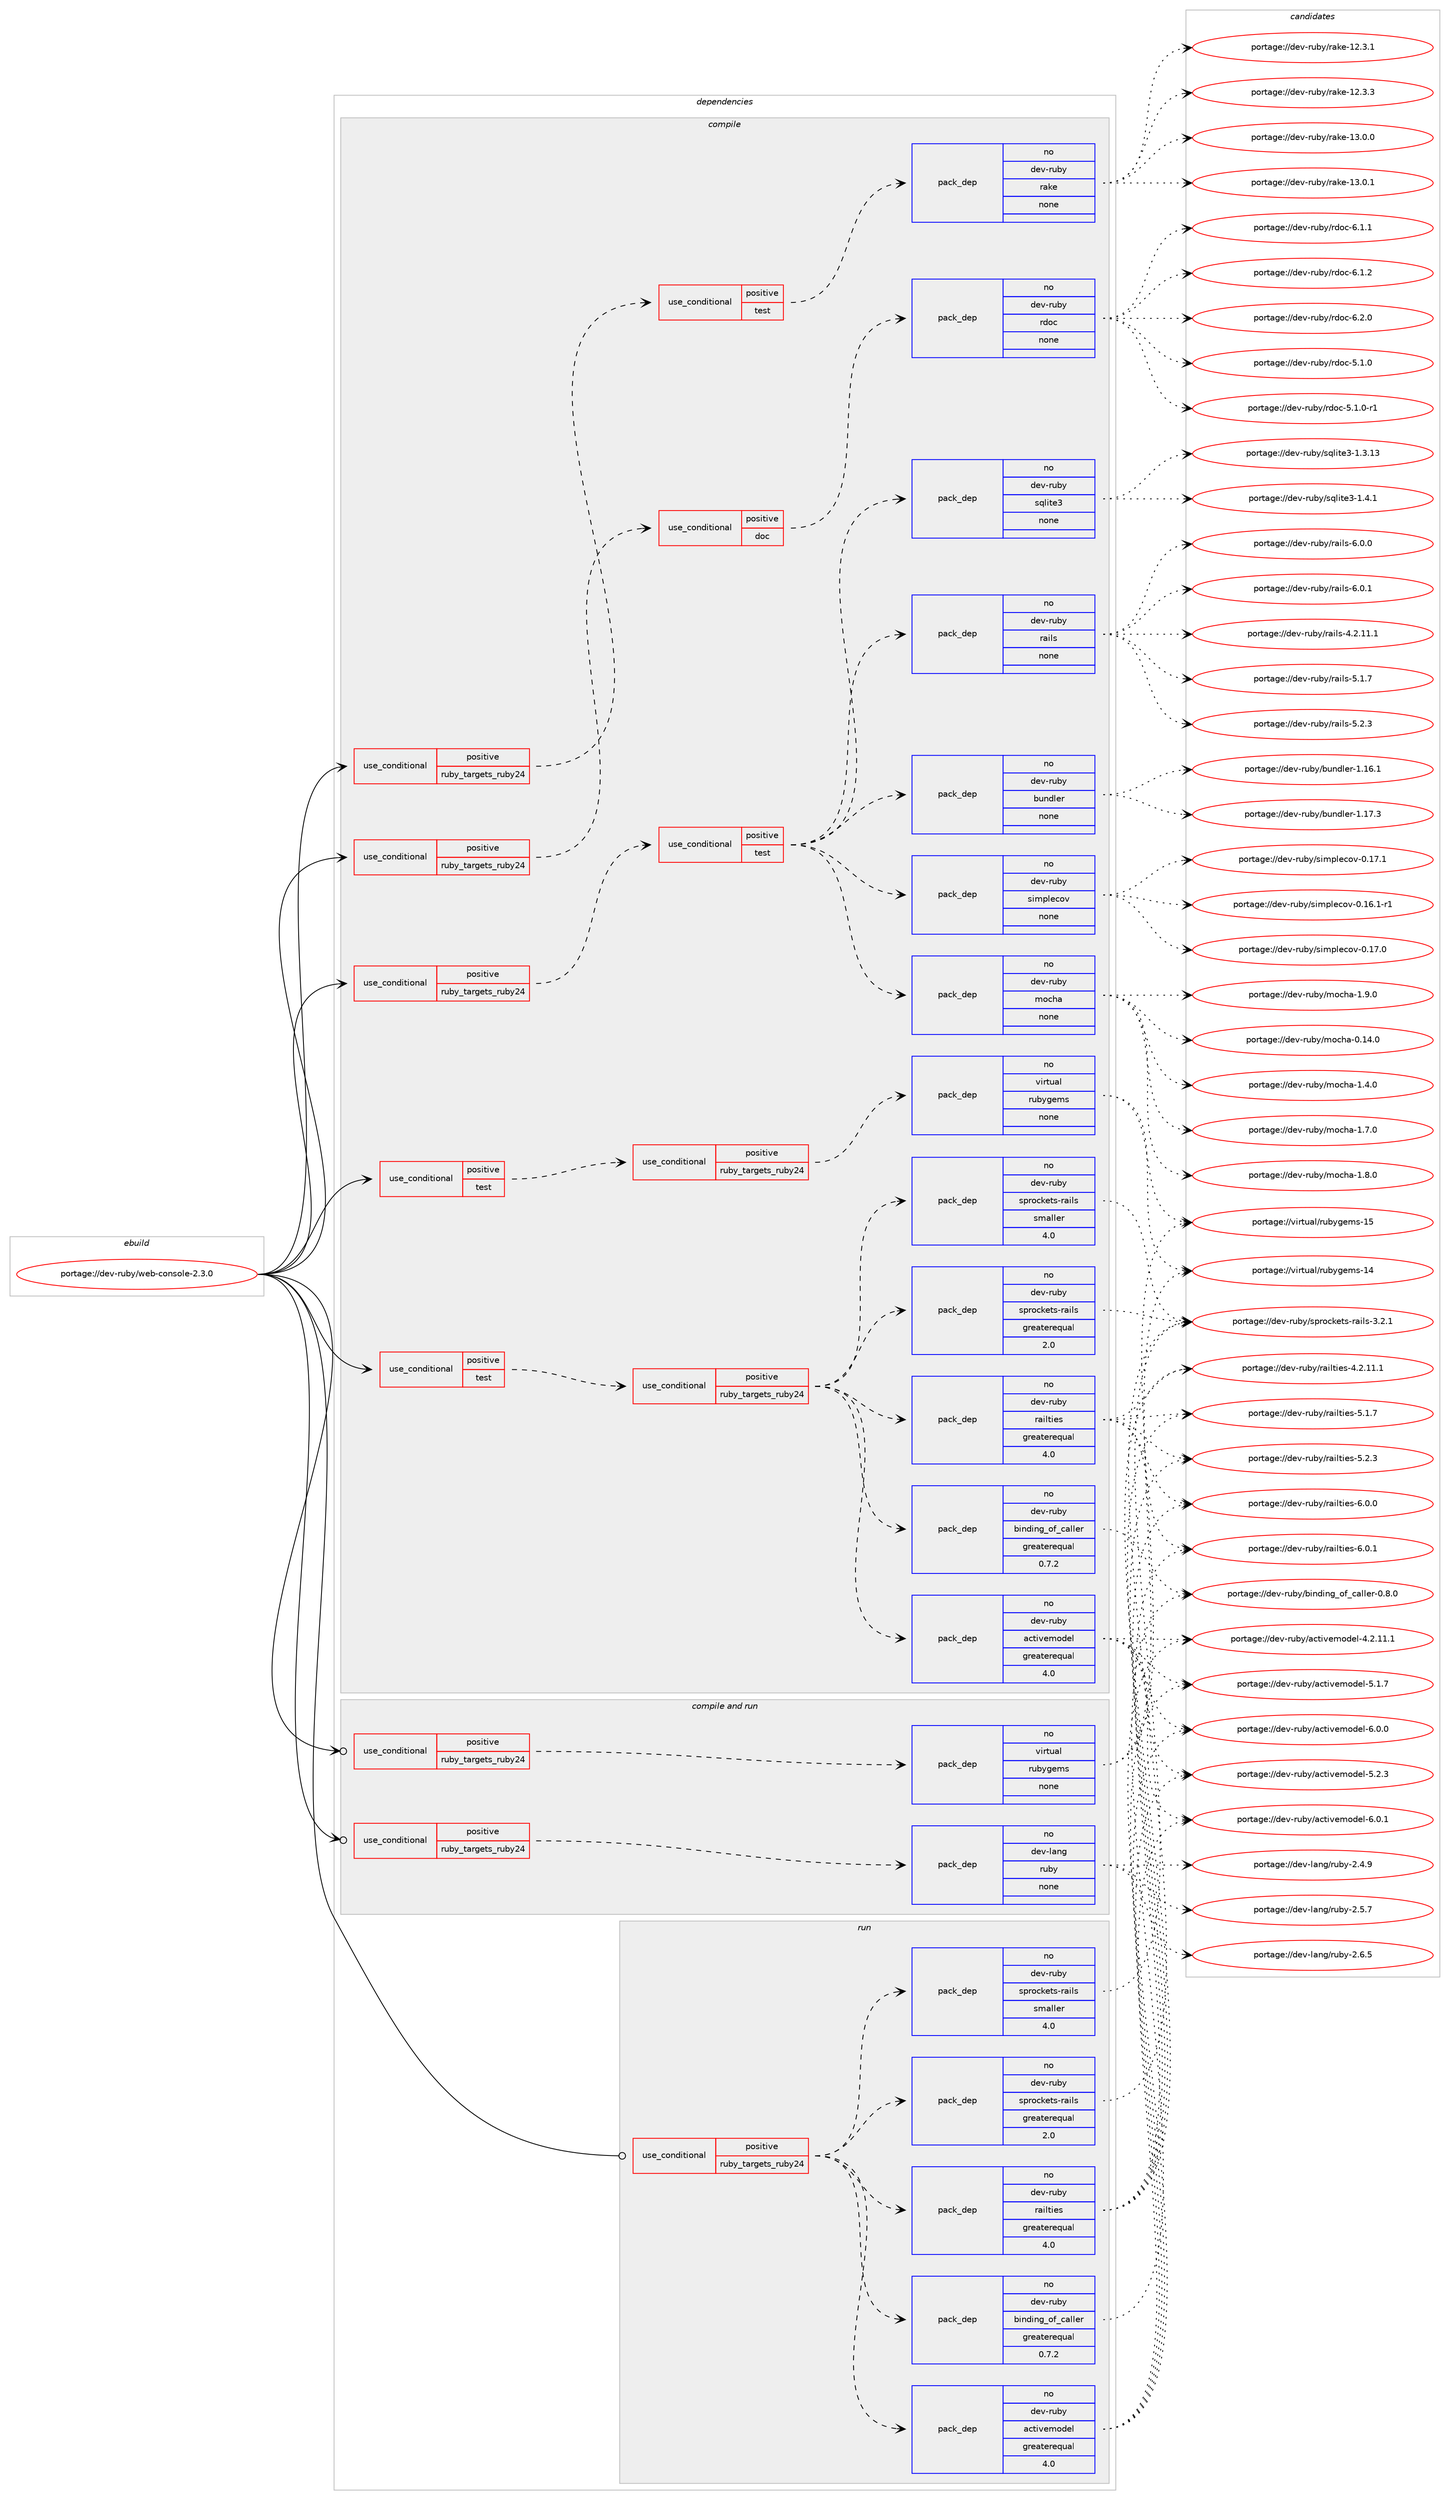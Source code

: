 digraph prolog {

# *************
# Graph options
# *************

newrank=true;
concentrate=true;
compound=true;
graph [rankdir=LR,fontname=Helvetica,fontsize=10,ranksep=1.5];#, ranksep=2.5, nodesep=0.2];
edge  [arrowhead=vee];
node  [fontname=Helvetica,fontsize=10];

# **********
# The ebuild
# **********

subgraph cluster_leftcol {
color=gray;
rank=same;
label=<<i>ebuild</i>>;
id [label="portage://dev-ruby/web-console-2.3.0", color=red, width=4, href="../dev-ruby/web-console-2.3.0.svg"];
}

# ****************
# The dependencies
# ****************

subgraph cluster_midcol {
color=gray;
label=<<i>dependencies</i>>;
subgraph cluster_compile {
fillcolor="#eeeeee";
style=filled;
label=<<i>compile</i>>;
subgraph cond69416 {
dependency255511 [label=<<TABLE BORDER="0" CELLBORDER="1" CELLSPACING="0" CELLPADDING="4"><TR><TD ROWSPAN="3" CELLPADDING="10">use_conditional</TD></TR><TR><TD>positive</TD></TR><TR><TD>ruby_targets_ruby24</TD></TR></TABLE>>, shape=none, color=red];
subgraph cond69417 {
dependency255512 [label=<<TABLE BORDER="0" CELLBORDER="1" CELLSPACING="0" CELLPADDING="4"><TR><TD ROWSPAN="3" CELLPADDING="10">use_conditional</TD></TR><TR><TD>positive</TD></TR><TR><TD>doc</TD></TR></TABLE>>, shape=none, color=red];
subgraph pack182536 {
dependency255513 [label=<<TABLE BORDER="0" CELLBORDER="1" CELLSPACING="0" CELLPADDING="4" WIDTH="220"><TR><TD ROWSPAN="6" CELLPADDING="30">pack_dep</TD></TR><TR><TD WIDTH="110">no</TD></TR><TR><TD>dev-ruby</TD></TR><TR><TD>rdoc</TD></TR><TR><TD>none</TD></TR><TR><TD></TD></TR></TABLE>>, shape=none, color=blue];
}
dependency255512:e -> dependency255513:w [weight=20,style="dashed",arrowhead="vee"];
}
dependency255511:e -> dependency255512:w [weight=20,style="dashed",arrowhead="vee"];
}
id:e -> dependency255511:w [weight=20,style="solid",arrowhead="vee"];
subgraph cond69418 {
dependency255514 [label=<<TABLE BORDER="0" CELLBORDER="1" CELLSPACING="0" CELLPADDING="4"><TR><TD ROWSPAN="3" CELLPADDING="10">use_conditional</TD></TR><TR><TD>positive</TD></TR><TR><TD>ruby_targets_ruby24</TD></TR></TABLE>>, shape=none, color=red];
subgraph cond69419 {
dependency255515 [label=<<TABLE BORDER="0" CELLBORDER="1" CELLSPACING="0" CELLPADDING="4"><TR><TD ROWSPAN="3" CELLPADDING="10">use_conditional</TD></TR><TR><TD>positive</TD></TR><TR><TD>test</TD></TR></TABLE>>, shape=none, color=red];
subgraph pack182537 {
dependency255516 [label=<<TABLE BORDER="0" CELLBORDER="1" CELLSPACING="0" CELLPADDING="4" WIDTH="220"><TR><TD ROWSPAN="6" CELLPADDING="30">pack_dep</TD></TR><TR><TD WIDTH="110">no</TD></TR><TR><TD>dev-ruby</TD></TR><TR><TD>bundler</TD></TR><TR><TD>none</TD></TR><TR><TD></TD></TR></TABLE>>, shape=none, color=blue];
}
dependency255515:e -> dependency255516:w [weight=20,style="dashed",arrowhead="vee"];
subgraph pack182538 {
dependency255517 [label=<<TABLE BORDER="0" CELLBORDER="1" CELLSPACING="0" CELLPADDING="4" WIDTH="220"><TR><TD ROWSPAN="6" CELLPADDING="30">pack_dep</TD></TR><TR><TD WIDTH="110">no</TD></TR><TR><TD>dev-ruby</TD></TR><TR><TD>rails</TD></TR><TR><TD>none</TD></TR><TR><TD></TD></TR></TABLE>>, shape=none, color=blue];
}
dependency255515:e -> dependency255517:w [weight=20,style="dashed",arrowhead="vee"];
subgraph pack182539 {
dependency255518 [label=<<TABLE BORDER="0" CELLBORDER="1" CELLSPACING="0" CELLPADDING="4" WIDTH="220"><TR><TD ROWSPAN="6" CELLPADDING="30">pack_dep</TD></TR><TR><TD WIDTH="110">no</TD></TR><TR><TD>dev-ruby</TD></TR><TR><TD>sqlite3</TD></TR><TR><TD>none</TD></TR><TR><TD></TD></TR></TABLE>>, shape=none, color=blue];
}
dependency255515:e -> dependency255518:w [weight=20,style="dashed",arrowhead="vee"];
subgraph pack182540 {
dependency255519 [label=<<TABLE BORDER="0" CELLBORDER="1" CELLSPACING="0" CELLPADDING="4" WIDTH="220"><TR><TD ROWSPAN="6" CELLPADDING="30">pack_dep</TD></TR><TR><TD WIDTH="110">no</TD></TR><TR><TD>dev-ruby</TD></TR><TR><TD>mocha</TD></TR><TR><TD>none</TD></TR><TR><TD></TD></TR></TABLE>>, shape=none, color=blue];
}
dependency255515:e -> dependency255519:w [weight=20,style="dashed",arrowhead="vee"];
subgraph pack182541 {
dependency255520 [label=<<TABLE BORDER="0" CELLBORDER="1" CELLSPACING="0" CELLPADDING="4" WIDTH="220"><TR><TD ROWSPAN="6" CELLPADDING="30">pack_dep</TD></TR><TR><TD WIDTH="110">no</TD></TR><TR><TD>dev-ruby</TD></TR><TR><TD>simplecov</TD></TR><TR><TD>none</TD></TR><TR><TD></TD></TR></TABLE>>, shape=none, color=blue];
}
dependency255515:e -> dependency255520:w [weight=20,style="dashed",arrowhead="vee"];
}
dependency255514:e -> dependency255515:w [weight=20,style="dashed",arrowhead="vee"];
}
id:e -> dependency255514:w [weight=20,style="solid",arrowhead="vee"];
subgraph cond69420 {
dependency255521 [label=<<TABLE BORDER="0" CELLBORDER="1" CELLSPACING="0" CELLPADDING="4"><TR><TD ROWSPAN="3" CELLPADDING="10">use_conditional</TD></TR><TR><TD>positive</TD></TR><TR><TD>ruby_targets_ruby24</TD></TR></TABLE>>, shape=none, color=red];
subgraph cond69421 {
dependency255522 [label=<<TABLE BORDER="0" CELLBORDER="1" CELLSPACING="0" CELLPADDING="4"><TR><TD ROWSPAN="3" CELLPADDING="10">use_conditional</TD></TR><TR><TD>positive</TD></TR><TR><TD>test</TD></TR></TABLE>>, shape=none, color=red];
subgraph pack182542 {
dependency255523 [label=<<TABLE BORDER="0" CELLBORDER="1" CELLSPACING="0" CELLPADDING="4" WIDTH="220"><TR><TD ROWSPAN="6" CELLPADDING="30">pack_dep</TD></TR><TR><TD WIDTH="110">no</TD></TR><TR><TD>dev-ruby</TD></TR><TR><TD>rake</TD></TR><TR><TD>none</TD></TR><TR><TD></TD></TR></TABLE>>, shape=none, color=blue];
}
dependency255522:e -> dependency255523:w [weight=20,style="dashed",arrowhead="vee"];
}
dependency255521:e -> dependency255522:w [weight=20,style="dashed",arrowhead="vee"];
}
id:e -> dependency255521:w [weight=20,style="solid",arrowhead="vee"];
subgraph cond69422 {
dependency255524 [label=<<TABLE BORDER="0" CELLBORDER="1" CELLSPACING="0" CELLPADDING="4"><TR><TD ROWSPAN="3" CELLPADDING="10">use_conditional</TD></TR><TR><TD>positive</TD></TR><TR><TD>test</TD></TR></TABLE>>, shape=none, color=red];
subgraph cond69423 {
dependency255525 [label=<<TABLE BORDER="0" CELLBORDER="1" CELLSPACING="0" CELLPADDING="4"><TR><TD ROWSPAN="3" CELLPADDING="10">use_conditional</TD></TR><TR><TD>positive</TD></TR><TR><TD>ruby_targets_ruby24</TD></TR></TABLE>>, shape=none, color=red];
subgraph pack182543 {
dependency255526 [label=<<TABLE BORDER="0" CELLBORDER="1" CELLSPACING="0" CELLPADDING="4" WIDTH="220"><TR><TD ROWSPAN="6" CELLPADDING="30">pack_dep</TD></TR><TR><TD WIDTH="110">no</TD></TR><TR><TD>dev-ruby</TD></TR><TR><TD>activemodel</TD></TR><TR><TD>greaterequal</TD></TR><TR><TD>4.0</TD></TR></TABLE>>, shape=none, color=blue];
}
dependency255525:e -> dependency255526:w [weight=20,style="dashed",arrowhead="vee"];
subgraph pack182544 {
dependency255527 [label=<<TABLE BORDER="0" CELLBORDER="1" CELLSPACING="0" CELLPADDING="4" WIDTH="220"><TR><TD ROWSPAN="6" CELLPADDING="30">pack_dep</TD></TR><TR><TD WIDTH="110">no</TD></TR><TR><TD>dev-ruby</TD></TR><TR><TD>binding_of_caller</TD></TR><TR><TD>greaterequal</TD></TR><TR><TD>0.7.2</TD></TR></TABLE>>, shape=none, color=blue];
}
dependency255525:e -> dependency255527:w [weight=20,style="dashed",arrowhead="vee"];
subgraph pack182545 {
dependency255528 [label=<<TABLE BORDER="0" CELLBORDER="1" CELLSPACING="0" CELLPADDING="4" WIDTH="220"><TR><TD ROWSPAN="6" CELLPADDING="30">pack_dep</TD></TR><TR><TD WIDTH="110">no</TD></TR><TR><TD>dev-ruby</TD></TR><TR><TD>railties</TD></TR><TR><TD>greaterequal</TD></TR><TR><TD>4.0</TD></TR></TABLE>>, shape=none, color=blue];
}
dependency255525:e -> dependency255528:w [weight=20,style="dashed",arrowhead="vee"];
subgraph pack182546 {
dependency255529 [label=<<TABLE BORDER="0" CELLBORDER="1" CELLSPACING="0" CELLPADDING="4" WIDTH="220"><TR><TD ROWSPAN="6" CELLPADDING="30">pack_dep</TD></TR><TR><TD WIDTH="110">no</TD></TR><TR><TD>dev-ruby</TD></TR><TR><TD>sprockets-rails</TD></TR><TR><TD>greaterequal</TD></TR><TR><TD>2.0</TD></TR></TABLE>>, shape=none, color=blue];
}
dependency255525:e -> dependency255529:w [weight=20,style="dashed",arrowhead="vee"];
subgraph pack182547 {
dependency255530 [label=<<TABLE BORDER="0" CELLBORDER="1" CELLSPACING="0" CELLPADDING="4" WIDTH="220"><TR><TD ROWSPAN="6" CELLPADDING="30">pack_dep</TD></TR><TR><TD WIDTH="110">no</TD></TR><TR><TD>dev-ruby</TD></TR><TR><TD>sprockets-rails</TD></TR><TR><TD>smaller</TD></TR><TR><TD>4.0</TD></TR></TABLE>>, shape=none, color=blue];
}
dependency255525:e -> dependency255530:w [weight=20,style="dashed",arrowhead="vee"];
}
dependency255524:e -> dependency255525:w [weight=20,style="dashed",arrowhead="vee"];
}
id:e -> dependency255524:w [weight=20,style="solid",arrowhead="vee"];
subgraph cond69424 {
dependency255531 [label=<<TABLE BORDER="0" CELLBORDER="1" CELLSPACING="0" CELLPADDING="4"><TR><TD ROWSPAN="3" CELLPADDING="10">use_conditional</TD></TR><TR><TD>positive</TD></TR><TR><TD>test</TD></TR></TABLE>>, shape=none, color=red];
subgraph cond69425 {
dependency255532 [label=<<TABLE BORDER="0" CELLBORDER="1" CELLSPACING="0" CELLPADDING="4"><TR><TD ROWSPAN="3" CELLPADDING="10">use_conditional</TD></TR><TR><TD>positive</TD></TR><TR><TD>ruby_targets_ruby24</TD></TR></TABLE>>, shape=none, color=red];
subgraph pack182548 {
dependency255533 [label=<<TABLE BORDER="0" CELLBORDER="1" CELLSPACING="0" CELLPADDING="4" WIDTH="220"><TR><TD ROWSPAN="6" CELLPADDING="30">pack_dep</TD></TR><TR><TD WIDTH="110">no</TD></TR><TR><TD>virtual</TD></TR><TR><TD>rubygems</TD></TR><TR><TD>none</TD></TR><TR><TD></TD></TR></TABLE>>, shape=none, color=blue];
}
dependency255532:e -> dependency255533:w [weight=20,style="dashed",arrowhead="vee"];
}
dependency255531:e -> dependency255532:w [weight=20,style="dashed",arrowhead="vee"];
}
id:e -> dependency255531:w [weight=20,style="solid",arrowhead="vee"];
}
subgraph cluster_compileandrun {
fillcolor="#eeeeee";
style=filled;
label=<<i>compile and run</i>>;
subgraph cond69426 {
dependency255534 [label=<<TABLE BORDER="0" CELLBORDER="1" CELLSPACING="0" CELLPADDING="4"><TR><TD ROWSPAN="3" CELLPADDING="10">use_conditional</TD></TR><TR><TD>positive</TD></TR><TR><TD>ruby_targets_ruby24</TD></TR></TABLE>>, shape=none, color=red];
subgraph pack182549 {
dependency255535 [label=<<TABLE BORDER="0" CELLBORDER="1" CELLSPACING="0" CELLPADDING="4" WIDTH="220"><TR><TD ROWSPAN="6" CELLPADDING="30">pack_dep</TD></TR><TR><TD WIDTH="110">no</TD></TR><TR><TD>dev-lang</TD></TR><TR><TD>ruby</TD></TR><TR><TD>none</TD></TR><TR><TD></TD></TR></TABLE>>, shape=none, color=blue];
}
dependency255534:e -> dependency255535:w [weight=20,style="dashed",arrowhead="vee"];
}
id:e -> dependency255534:w [weight=20,style="solid",arrowhead="odotvee"];
subgraph cond69427 {
dependency255536 [label=<<TABLE BORDER="0" CELLBORDER="1" CELLSPACING="0" CELLPADDING="4"><TR><TD ROWSPAN="3" CELLPADDING="10">use_conditional</TD></TR><TR><TD>positive</TD></TR><TR><TD>ruby_targets_ruby24</TD></TR></TABLE>>, shape=none, color=red];
subgraph pack182550 {
dependency255537 [label=<<TABLE BORDER="0" CELLBORDER="1" CELLSPACING="0" CELLPADDING="4" WIDTH="220"><TR><TD ROWSPAN="6" CELLPADDING="30">pack_dep</TD></TR><TR><TD WIDTH="110">no</TD></TR><TR><TD>virtual</TD></TR><TR><TD>rubygems</TD></TR><TR><TD>none</TD></TR><TR><TD></TD></TR></TABLE>>, shape=none, color=blue];
}
dependency255536:e -> dependency255537:w [weight=20,style="dashed",arrowhead="vee"];
}
id:e -> dependency255536:w [weight=20,style="solid",arrowhead="odotvee"];
}
subgraph cluster_run {
fillcolor="#eeeeee";
style=filled;
label=<<i>run</i>>;
subgraph cond69428 {
dependency255538 [label=<<TABLE BORDER="0" CELLBORDER="1" CELLSPACING="0" CELLPADDING="4"><TR><TD ROWSPAN="3" CELLPADDING="10">use_conditional</TD></TR><TR><TD>positive</TD></TR><TR><TD>ruby_targets_ruby24</TD></TR></TABLE>>, shape=none, color=red];
subgraph pack182551 {
dependency255539 [label=<<TABLE BORDER="0" CELLBORDER="1" CELLSPACING="0" CELLPADDING="4" WIDTH="220"><TR><TD ROWSPAN="6" CELLPADDING="30">pack_dep</TD></TR><TR><TD WIDTH="110">no</TD></TR><TR><TD>dev-ruby</TD></TR><TR><TD>activemodel</TD></TR><TR><TD>greaterequal</TD></TR><TR><TD>4.0</TD></TR></TABLE>>, shape=none, color=blue];
}
dependency255538:e -> dependency255539:w [weight=20,style="dashed",arrowhead="vee"];
subgraph pack182552 {
dependency255540 [label=<<TABLE BORDER="0" CELLBORDER="1" CELLSPACING="0" CELLPADDING="4" WIDTH="220"><TR><TD ROWSPAN="6" CELLPADDING="30">pack_dep</TD></TR><TR><TD WIDTH="110">no</TD></TR><TR><TD>dev-ruby</TD></TR><TR><TD>binding_of_caller</TD></TR><TR><TD>greaterequal</TD></TR><TR><TD>0.7.2</TD></TR></TABLE>>, shape=none, color=blue];
}
dependency255538:e -> dependency255540:w [weight=20,style="dashed",arrowhead="vee"];
subgraph pack182553 {
dependency255541 [label=<<TABLE BORDER="0" CELLBORDER="1" CELLSPACING="0" CELLPADDING="4" WIDTH="220"><TR><TD ROWSPAN="6" CELLPADDING="30">pack_dep</TD></TR><TR><TD WIDTH="110">no</TD></TR><TR><TD>dev-ruby</TD></TR><TR><TD>railties</TD></TR><TR><TD>greaterequal</TD></TR><TR><TD>4.0</TD></TR></TABLE>>, shape=none, color=blue];
}
dependency255538:e -> dependency255541:w [weight=20,style="dashed",arrowhead="vee"];
subgraph pack182554 {
dependency255542 [label=<<TABLE BORDER="0" CELLBORDER="1" CELLSPACING="0" CELLPADDING="4" WIDTH="220"><TR><TD ROWSPAN="6" CELLPADDING="30">pack_dep</TD></TR><TR><TD WIDTH="110">no</TD></TR><TR><TD>dev-ruby</TD></TR><TR><TD>sprockets-rails</TD></TR><TR><TD>greaterequal</TD></TR><TR><TD>2.0</TD></TR></TABLE>>, shape=none, color=blue];
}
dependency255538:e -> dependency255542:w [weight=20,style="dashed",arrowhead="vee"];
subgraph pack182555 {
dependency255543 [label=<<TABLE BORDER="0" CELLBORDER="1" CELLSPACING="0" CELLPADDING="4" WIDTH="220"><TR><TD ROWSPAN="6" CELLPADDING="30">pack_dep</TD></TR><TR><TD WIDTH="110">no</TD></TR><TR><TD>dev-ruby</TD></TR><TR><TD>sprockets-rails</TD></TR><TR><TD>smaller</TD></TR><TR><TD>4.0</TD></TR></TABLE>>, shape=none, color=blue];
}
dependency255538:e -> dependency255543:w [weight=20,style="dashed",arrowhead="vee"];
}
id:e -> dependency255538:w [weight=20,style="solid",arrowhead="odot"];
}
}

# **************
# The candidates
# **************

subgraph cluster_choices {
rank=same;
color=gray;
label=<<i>candidates</i>>;

subgraph choice182536 {
color=black;
nodesep=1;
choiceportage10010111845114117981214711410011199455346494648 [label="portage://dev-ruby/rdoc-5.1.0", color=red, width=4,href="../dev-ruby/rdoc-5.1.0.svg"];
choiceportage100101118451141179812147114100111994553464946484511449 [label="portage://dev-ruby/rdoc-5.1.0-r1", color=red, width=4,href="../dev-ruby/rdoc-5.1.0-r1.svg"];
choiceportage10010111845114117981214711410011199455446494649 [label="portage://dev-ruby/rdoc-6.1.1", color=red, width=4,href="../dev-ruby/rdoc-6.1.1.svg"];
choiceportage10010111845114117981214711410011199455446494650 [label="portage://dev-ruby/rdoc-6.1.2", color=red, width=4,href="../dev-ruby/rdoc-6.1.2.svg"];
choiceportage10010111845114117981214711410011199455446504648 [label="portage://dev-ruby/rdoc-6.2.0", color=red, width=4,href="../dev-ruby/rdoc-6.2.0.svg"];
dependency255513:e -> choiceportage10010111845114117981214711410011199455346494648:w [style=dotted,weight="100"];
dependency255513:e -> choiceportage100101118451141179812147114100111994553464946484511449:w [style=dotted,weight="100"];
dependency255513:e -> choiceportage10010111845114117981214711410011199455446494649:w [style=dotted,weight="100"];
dependency255513:e -> choiceportage10010111845114117981214711410011199455446494650:w [style=dotted,weight="100"];
dependency255513:e -> choiceportage10010111845114117981214711410011199455446504648:w [style=dotted,weight="100"];
}
subgraph choice182537 {
color=black;
nodesep=1;
choiceportage1001011184511411798121479811711010010810111445494649544649 [label="portage://dev-ruby/bundler-1.16.1", color=red, width=4,href="../dev-ruby/bundler-1.16.1.svg"];
choiceportage1001011184511411798121479811711010010810111445494649554651 [label="portage://dev-ruby/bundler-1.17.3", color=red, width=4,href="../dev-ruby/bundler-1.17.3.svg"];
dependency255516:e -> choiceportage1001011184511411798121479811711010010810111445494649544649:w [style=dotted,weight="100"];
dependency255516:e -> choiceportage1001011184511411798121479811711010010810111445494649554651:w [style=dotted,weight="100"];
}
subgraph choice182538 {
color=black;
nodesep=1;
choiceportage10010111845114117981214711497105108115455246504649494649 [label="portage://dev-ruby/rails-4.2.11.1", color=red, width=4,href="../dev-ruby/rails-4.2.11.1.svg"];
choiceportage10010111845114117981214711497105108115455346494655 [label="portage://dev-ruby/rails-5.1.7", color=red, width=4,href="../dev-ruby/rails-5.1.7.svg"];
choiceportage10010111845114117981214711497105108115455346504651 [label="portage://dev-ruby/rails-5.2.3", color=red, width=4,href="../dev-ruby/rails-5.2.3.svg"];
choiceportage10010111845114117981214711497105108115455446484648 [label="portage://dev-ruby/rails-6.0.0", color=red, width=4,href="../dev-ruby/rails-6.0.0.svg"];
choiceportage10010111845114117981214711497105108115455446484649 [label="portage://dev-ruby/rails-6.0.1", color=red, width=4,href="../dev-ruby/rails-6.0.1.svg"];
dependency255517:e -> choiceportage10010111845114117981214711497105108115455246504649494649:w [style=dotted,weight="100"];
dependency255517:e -> choiceportage10010111845114117981214711497105108115455346494655:w [style=dotted,weight="100"];
dependency255517:e -> choiceportage10010111845114117981214711497105108115455346504651:w [style=dotted,weight="100"];
dependency255517:e -> choiceportage10010111845114117981214711497105108115455446484648:w [style=dotted,weight="100"];
dependency255517:e -> choiceportage10010111845114117981214711497105108115455446484649:w [style=dotted,weight="100"];
}
subgraph choice182539 {
color=black;
nodesep=1;
choiceportage1001011184511411798121471151131081051161015145494651464951 [label="portage://dev-ruby/sqlite3-1.3.13", color=red, width=4,href="../dev-ruby/sqlite3-1.3.13.svg"];
choiceportage10010111845114117981214711511310810511610151454946524649 [label="portage://dev-ruby/sqlite3-1.4.1", color=red, width=4,href="../dev-ruby/sqlite3-1.4.1.svg"];
dependency255518:e -> choiceportage1001011184511411798121471151131081051161015145494651464951:w [style=dotted,weight="100"];
dependency255518:e -> choiceportage10010111845114117981214711511310810511610151454946524649:w [style=dotted,weight="100"];
}
subgraph choice182540 {
color=black;
nodesep=1;
choiceportage100101118451141179812147109111991049745484649524648 [label="portage://dev-ruby/mocha-0.14.0", color=red, width=4,href="../dev-ruby/mocha-0.14.0.svg"];
choiceportage1001011184511411798121471091119910497454946524648 [label="portage://dev-ruby/mocha-1.4.0", color=red, width=4,href="../dev-ruby/mocha-1.4.0.svg"];
choiceportage1001011184511411798121471091119910497454946554648 [label="portage://dev-ruby/mocha-1.7.0", color=red, width=4,href="../dev-ruby/mocha-1.7.0.svg"];
choiceportage1001011184511411798121471091119910497454946564648 [label="portage://dev-ruby/mocha-1.8.0", color=red, width=4,href="../dev-ruby/mocha-1.8.0.svg"];
choiceportage1001011184511411798121471091119910497454946574648 [label="portage://dev-ruby/mocha-1.9.0", color=red, width=4,href="../dev-ruby/mocha-1.9.0.svg"];
dependency255519:e -> choiceportage100101118451141179812147109111991049745484649524648:w [style=dotted,weight="100"];
dependency255519:e -> choiceportage1001011184511411798121471091119910497454946524648:w [style=dotted,weight="100"];
dependency255519:e -> choiceportage1001011184511411798121471091119910497454946554648:w [style=dotted,weight="100"];
dependency255519:e -> choiceportage1001011184511411798121471091119910497454946564648:w [style=dotted,weight="100"];
dependency255519:e -> choiceportage1001011184511411798121471091119910497454946574648:w [style=dotted,weight="100"];
}
subgraph choice182541 {
color=black;
nodesep=1;
choiceportage10010111845114117981214711510510911210810199111118454846495446494511449 [label="portage://dev-ruby/simplecov-0.16.1-r1", color=red, width=4,href="../dev-ruby/simplecov-0.16.1-r1.svg"];
choiceportage1001011184511411798121471151051091121081019911111845484649554648 [label="portage://dev-ruby/simplecov-0.17.0", color=red, width=4,href="../dev-ruby/simplecov-0.17.0.svg"];
choiceportage1001011184511411798121471151051091121081019911111845484649554649 [label="portage://dev-ruby/simplecov-0.17.1", color=red, width=4,href="../dev-ruby/simplecov-0.17.1.svg"];
dependency255520:e -> choiceportage10010111845114117981214711510510911210810199111118454846495446494511449:w [style=dotted,weight="100"];
dependency255520:e -> choiceportage1001011184511411798121471151051091121081019911111845484649554648:w [style=dotted,weight="100"];
dependency255520:e -> choiceportage1001011184511411798121471151051091121081019911111845484649554649:w [style=dotted,weight="100"];
}
subgraph choice182542 {
color=black;
nodesep=1;
choiceportage1001011184511411798121471149710710145495046514649 [label="portage://dev-ruby/rake-12.3.1", color=red, width=4,href="../dev-ruby/rake-12.3.1.svg"];
choiceportage1001011184511411798121471149710710145495046514651 [label="portage://dev-ruby/rake-12.3.3", color=red, width=4,href="../dev-ruby/rake-12.3.3.svg"];
choiceportage1001011184511411798121471149710710145495146484648 [label="portage://dev-ruby/rake-13.0.0", color=red, width=4,href="../dev-ruby/rake-13.0.0.svg"];
choiceportage1001011184511411798121471149710710145495146484649 [label="portage://dev-ruby/rake-13.0.1", color=red, width=4,href="../dev-ruby/rake-13.0.1.svg"];
dependency255523:e -> choiceportage1001011184511411798121471149710710145495046514649:w [style=dotted,weight="100"];
dependency255523:e -> choiceportage1001011184511411798121471149710710145495046514651:w [style=dotted,weight="100"];
dependency255523:e -> choiceportage1001011184511411798121471149710710145495146484648:w [style=dotted,weight="100"];
dependency255523:e -> choiceportage1001011184511411798121471149710710145495146484649:w [style=dotted,weight="100"];
}
subgraph choice182543 {
color=black;
nodesep=1;
choiceportage1001011184511411798121479799116105118101109111100101108455246504649494649 [label="portage://dev-ruby/activemodel-4.2.11.1", color=red, width=4,href="../dev-ruby/activemodel-4.2.11.1.svg"];
choiceportage1001011184511411798121479799116105118101109111100101108455346494655 [label="portage://dev-ruby/activemodel-5.1.7", color=red, width=4,href="../dev-ruby/activemodel-5.1.7.svg"];
choiceportage1001011184511411798121479799116105118101109111100101108455346504651 [label="portage://dev-ruby/activemodel-5.2.3", color=red, width=4,href="../dev-ruby/activemodel-5.2.3.svg"];
choiceportage1001011184511411798121479799116105118101109111100101108455446484648 [label="portage://dev-ruby/activemodel-6.0.0", color=red, width=4,href="../dev-ruby/activemodel-6.0.0.svg"];
choiceportage1001011184511411798121479799116105118101109111100101108455446484649 [label="portage://dev-ruby/activemodel-6.0.1", color=red, width=4,href="../dev-ruby/activemodel-6.0.1.svg"];
dependency255526:e -> choiceportage1001011184511411798121479799116105118101109111100101108455246504649494649:w [style=dotted,weight="100"];
dependency255526:e -> choiceportage1001011184511411798121479799116105118101109111100101108455346494655:w [style=dotted,weight="100"];
dependency255526:e -> choiceportage1001011184511411798121479799116105118101109111100101108455346504651:w [style=dotted,weight="100"];
dependency255526:e -> choiceportage1001011184511411798121479799116105118101109111100101108455446484648:w [style=dotted,weight="100"];
dependency255526:e -> choiceportage1001011184511411798121479799116105118101109111100101108455446484649:w [style=dotted,weight="100"];
}
subgraph choice182544 {
color=black;
nodesep=1;
choiceportage1001011184511411798121479810511010010511010395111102959997108108101114454846564648 [label="portage://dev-ruby/binding_of_caller-0.8.0", color=red, width=4,href="../dev-ruby/binding_of_caller-0.8.0.svg"];
dependency255527:e -> choiceportage1001011184511411798121479810511010010511010395111102959997108108101114454846564648:w [style=dotted,weight="100"];
}
subgraph choice182545 {
color=black;
nodesep=1;
choiceportage10010111845114117981214711497105108116105101115455246504649494649 [label="portage://dev-ruby/railties-4.2.11.1", color=red, width=4,href="../dev-ruby/railties-4.2.11.1.svg"];
choiceportage10010111845114117981214711497105108116105101115455346494655 [label="portage://dev-ruby/railties-5.1.7", color=red, width=4,href="../dev-ruby/railties-5.1.7.svg"];
choiceportage10010111845114117981214711497105108116105101115455346504651 [label="portage://dev-ruby/railties-5.2.3", color=red, width=4,href="../dev-ruby/railties-5.2.3.svg"];
choiceportage10010111845114117981214711497105108116105101115455446484648 [label="portage://dev-ruby/railties-6.0.0", color=red, width=4,href="../dev-ruby/railties-6.0.0.svg"];
choiceportage10010111845114117981214711497105108116105101115455446484649 [label="portage://dev-ruby/railties-6.0.1", color=red, width=4,href="../dev-ruby/railties-6.0.1.svg"];
dependency255528:e -> choiceportage10010111845114117981214711497105108116105101115455246504649494649:w [style=dotted,weight="100"];
dependency255528:e -> choiceportage10010111845114117981214711497105108116105101115455346494655:w [style=dotted,weight="100"];
dependency255528:e -> choiceportage10010111845114117981214711497105108116105101115455346504651:w [style=dotted,weight="100"];
dependency255528:e -> choiceportage10010111845114117981214711497105108116105101115455446484648:w [style=dotted,weight="100"];
dependency255528:e -> choiceportage10010111845114117981214711497105108116105101115455446484649:w [style=dotted,weight="100"];
}
subgraph choice182546 {
color=black;
nodesep=1;
choiceportage100101118451141179812147115112114111991071011161154511497105108115455146504649 [label="portage://dev-ruby/sprockets-rails-3.2.1", color=red, width=4,href="../dev-ruby/sprockets-rails-3.2.1.svg"];
dependency255529:e -> choiceportage100101118451141179812147115112114111991071011161154511497105108115455146504649:w [style=dotted,weight="100"];
}
subgraph choice182547 {
color=black;
nodesep=1;
choiceportage100101118451141179812147115112114111991071011161154511497105108115455146504649 [label="portage://dev-ruby/sprockets-rails-3.2.1", color=red, width=4,href="../dev-ruby/sprockets-rails-3.2.1.svg"];
dependency255530:e -> choiceportage100101118451141179812147115112114111991071011161154511497105108115455146504649:w [style=dotted,weight="100"];
}
subgraph choice182548 {
color=black;
nodesep=1;
choiceportage118105114116117971084711411798121103101109115454952 [label="portage://virtual/rubygems-14", color=red, width=4,href="../virtual/rubygems-14.svg"];
choiceportage118105114116117971084711411798121103101109115454953 [label="portage://virtual/rubygems-15", color=red, width=4,href="../virtual/rubygems-15.svg"];
dependency255533:e -> choiceportage118105114116117971084711411798121103101109115454952:w [style=dotted,weight="100"];
dependency255533:e -> choiceportage118105114116117971084711411798121103101109115454953:w [style=dotted,weight="100"];
}
subgraph choice182549 {
color=black;
nodesep=1;
choiceportage10010111845108971101034711411798121455046524657 [label="portage://dev-lang/ruby-2.4.9", color=red, width=4,href="../dev-lang/ruby-2.4.9.svg"];
choiceportage10010111845108971101034711411798121455046534655 [label="portage://dev-lang/ruby-2.5.7", color=red, width=4,href="../dev-lang/ruby-2.5.7.svg"];
choiceportage10010111845108971101034711411798121455046544653 [label="portage://dev-lang/ruby-2.6.5", color=red, width=4,href="../dev-lang/ruby-2.6.5.svg"];
dependency255535:e -> choiceportage10010111845108971101034711411798121455046524657:w [style=dotted,weight="100"];
dependency255535:e -> choiceportage10010111845108971101034711411798121455046534655:w [style=dotted,weight="100"];
dependency255535:e -> choiceportage10010111845108971101034711411798121455046544653:w [style=dotted,weight="100"];
}
subgraph choice182550 {
color=black;
nodesep=1;
choiceportage118105114116117971084711411798121103101109115454952 [label="portage://virtual/rubygems-14", color=red, width=4,href="../virtual/rubygems-14.svg"];
choiceportage118105114116117971084711411798121103101109115454953 [label="portage://virtual/rubygems-15", color=red, width=4,href="../virtual/rubygems-15.svg"];
dependency255537:e -> choiceportage118105114116117971084711411798121103101109115454952:w [style=dotted,weight="100"];
dependency255537:e -> choiceportage118105114116117971084711411798121103101109115454953:w [style=dotted,weight="100"];
}
subgraph choice182551 {
color=black;
nodesep=1;
choiceportage1001011184511411798121479799116105118101109111100101108455246504649494649 [label="portage://dev-ruby/activemodel-4.2.11.1", color=red, width=4,href="../dev-ruby/activemodel-4.2.11.1.svg"];
choiceportage1001011184511411798121479799116105118101109111100101108455346494655 [label="portage://dev-ruby/activemodel-5.1.7", color=red, width=4,href="../dev-ruby/activemodel-5.1.7.svg"];
choiceportage1001011184511411798121479799116105118101109111100101108455346504651 [label="portage://dev-ruby/activemodel-5.2.3", color=red, width=4,href="../dev-ruby/activemodel-5.2.3.svg"];
choiceportage1001011184511411798121479799116105118101109111100101108455446484648 [label="portage://dev-ruby/activemodel-6.0.0", color=red, width=4,href="../dev-ruby/activemodel-6.0.0.svg"];
choiceportage1001011184511411798121479799116105118101109111100101108455446484649 [label="portage://dev-ruby/activemodel-6.0.1", color=red, width=4,href="../dev-ruby/activemodel-6.0.1.svg"];
dependency255539:e -> choiceportage1001011184511411798121479799116105118101109111100101108455246504649494649:w [style=dotted,weight="100"];
dependency255539:e -> choiceportage1001011184511411798121479799116105118101109111100101108455346494655:w [style=dotted,weight="100"];
dependency255539:e -> choiceportage1001011184511411798121479799116105118101109111100101108455346504651:w [style=dotted,weight="100"];
dependency255539:e -> choiceportage1001011184511411798121479799116105118101109111100101108455446484648:w [style=dotted,weight="100"];
dependency255539:e -> choiceportage1001011184511411798121479799116105118101109111100101108455446484649:w [style=dotted,weight="100"];
}
subgraph choice182552 {
color=black;
nodesep=1;
choiceportage1001011184511411798121479810511010010511010395111102959997108108101114454846564648 [label="portage://dev-ruby/binding_of_caller-0.8.0", color=red, width=4,href="../dev-ruby/binding_of_caller-0.8.0.svg"];
dependency255540:e -> choiceportage1001011184511411798121479810511010010511010395111102959997108108101114454846564648:w [style=dotted,weight="100"];
}
subgraph choice182553 {
color=black;
nodesep=1;
choiceportage10010111845114117981214711497105108116105101115455246504649494649 [label="portage://dev-ruby/railties-4.2.11.1", color=red, width=4,href="../dev-ruby/railties-4.2.11.1.svg"];
choiceportage10010111845114117981214711497105108116105101115455346494655 [label="portage://dev-ruby/railties-5.1.7", color=red, width=4,href="../dev-ruby/railties-5.1.7.svg"];
choiceportage10010111845114117981214711497105108116105101115455346504651 [label="portage://dev-ruby/railties-5.2.3", color=red, width=4,href="../dev-ruby/railties-5.2.3.svg"];
choiceportage10010111845114117981214711497105108116105101115455446484648 [label="portage://dev-ruby/railties-6.0.0", color=red, width=4,href="../dev-ruby/railties-6.0.0.svg"];
choiceportage10010111845114117981214711497105108116105101115455446484649 [label="portage://dev-ruby/railties-6.0.1", color=red, width=4,href="../dev-ruby/railties-6.0.1.svg"];
dependency255541:e -> choiceportage10010111845114117981214711497105108116105101115455246504649494649:w [style=dotted,weight="100"];
dependency255541:e -> choiceportage10010111845114117981214711497105108116105101115455346494655:w [style=dotted,weight="100"];
dependency255541:e -> choiceportage10010111845114117981214711497105108116105101115455346504651:w [style=dotted,weight="100"];
dependency255541:e -> choiceportage10010111845114117981214711497105108116105101115455446484648:w [style=dotted,weight="100"];
dependency255541:e -> choiceportage10010111845114117981214711497105108116105101115455446484649:w [style=dotted,weight="100"];
}
subgraph choice182554 {
color=black;
nodesep=1;
choiceportage100101118451141179812147115112114111991071011161154511497105108115455146504649 [label="portage://dev-ruby/sprockets-rails-3.2.1", color=red, width=4,href="../dev-ruby/sprockets-rails-3.2.1.svg"];
dependency255542:e -> choiceportage100101118451141179812147115112114111991071011161154511497105108115455146504649:w [style=dotted,weight="100"];
}
subgraph choice182555 {
color=black;
nodesep=1;
choiceportage100101118451141179812147115112114111991071011161154511497105108115455146504649 [label="portage://dev-ruby/sprockets-rails-3.2.1", color=red, width=4,href="../dev-ruby/sprockets-rails-3.2.1.svg"];
dependency255543:e -> choiceportage100101118451141179812147115112114111991071011161154511497105108115455146504649:w [style=dotted,weight="100"];
}
}

}
